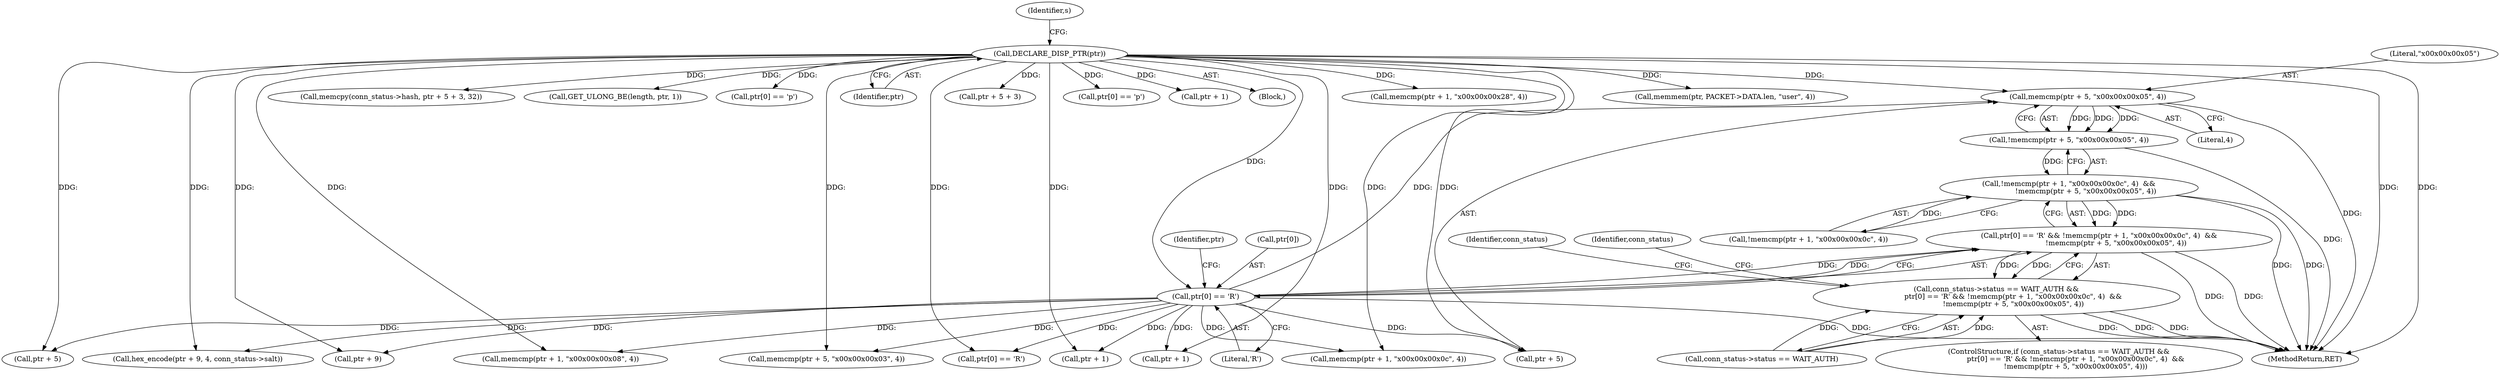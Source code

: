 digraph "0_ettercap_e3abe7d7585ecc420a7cab73313216613aadad5a@API" {
"1000519" [label="(Call,memcmp(ptr + 5, \"\x00\x00\x00\x05\", 4))"];
"1000505" [label="(Call,ptr[0] == 'R')"];
"1000114" [label="(Call,DECLARE_DISP_PTR(ptr))"];
"1000518" [label="(Call,!memcmp(ptr + 5, \"\x00\x00\x00\x05\", 4))"];
"1000510" [label="(Call,!memcmp(ptr + 1, \"\x00\x00\x00\x0c\", 4)  &&\n               !memcmp(ptr + 5, \"\x00\x00\x00\x05\", 4))"];
"1000504" [label="(Call,ptr[0] == 'R' && !memcmp(ptr + 1, \"\x00\x00\x00\x0c\", 4)  &&\n               !memcmp(ptr + 5, \"\x00\x00\x00\x05\", 4))"];
"1000498" [label="(Call,conn_status->status == WAIT_AUTH &&\n               ptr[0] == 'R' && !memcmp(ptr + 1, \"\x00\x00\x00\x0c\", 4)  &&\n               !memcmp(ptr + 5, \"\x00\x00\x00\x05\", 4))"];
"1000570" [label="(Call,ptr + 5)"];
"1000520" [label="(Call,ptr + 5)"];
"1000114" [label="(Call,DECLARE_DISP_PTR(ptr))"];
"1000523" [label="(Literal,\"\x00\x00\x00\x05\")"];
"1000592" [label="(MethodReturn,RET)"];
"1000524" [label="(Literal,4)"];
"1000499" [label="(Call,conn_status->status == WAIT_AUTH)"];
"1000118" [label="(Identifier,s)"];
"1000324" [label="(Call,memcpy(conn_status->hash, ptr + 5 + 3, 32))"];
"1000509" [label="(Literal,'R')"];
"1000390" [label="(Call,GET_ULONG_BE(length, ptr, 1))"];
"1000286" [label="(Call,ptr[0] == 'p')"];
"1000513" [label="(Call,ptr + 1)"];
"1000115" [label="(Identifier,ptr)"];
"1000569" [label="(Call,memcmp(ptr + 5, \"\x00\x00\x00\x03\", 4))"];
"1000514" [label="(Identifier,ptr)"];
"1000505" [label="(Call,ptr[0] == 'R')"];
"1000510" [label="(Call,!memcmp(ptr + 1, \"\x00\x00\x00\x0c\", 4)  &&\n               !memcmp(ptr + 5, \"\x00\x00\x00\x05\", 4))"];
"1000498" [label="(Call,conn_status->status == WAIT_AUTH &&\n               ptr[0] == 'R' && !memcmp(ptr + 1, \"\x00\x00\x00\x0c\", 4)  &&\n               !memcmp(ptr + 5, \"\x00\x00\x00\x05\", 4))"];
"1000328" [label="(Call,ptr + 5 + 3)"];
"1000555" [label="(Call,ptr[0] == 'R')"];
"1000376" [label="(Call,ptr[0] == 'p')"];
"1000301" [label="(Call,ptr + 1)"];
"1000528" [label="(Identifier,conn_status)"];
"1000519" [label="(Call,memcmp(ptr + 5, \"\x00\x00\x00\x05\", 4))"];
"1000518" [label="(Call,!memcmp(ptr + 5, \"\x00\x00\x00\x05\", 4))"];
"1000497" [label="(ControlStructure,if (conn_status->status == WAIT_AUTH &&\n               ptr[0] == 'R' && !memcmp(ptr + 1, \"\x00\x00\x00\x0c\", 4)  &&\n               !memcmp(ptr + 5, \"\x00\x00\x00\x05\", 4)))"];
"1000551" [label="(Identifier,conn_status)"];
"1000113" [label="(Block,)"];
"1000538" [label="(Call,hex_encode(ptr + 9, 4, conn_status->salt))"];
"1000539" [label="(Call,ptr + 9)"];
"1000300" [label="(Call,memcmp(ptr + 1, \"\x00\x00\x00\x28\", 4))"];
"1000504" [label="(Call,ptr[0] == 'R' && !memcmp(ptr + 1, \"\x00\x00\x00\x0c\", 4)  &&\n               !memcmp(ptr + 5, \"\x00\x00\x00\x05\", 4))"];
"1000511" [label="(Call,!memcmp(ptr + 1, \"\x00\x00\x00\x0c\", 4))"];
"1000506" [label="(Call,ptr[0])"];
"1000562" [label="(Call,memcmp(ptr + 1, \"\x00\x00\x00\x08\", 4))"];
"1000563" [label="(Call,ptr + 1)"];
"1000512" [label="(Call,memcmp(ptr + 1, \"\x00\x00\x00\x0c\", 4))"];
"1000169" [label="(Call,memmem(ptr, PACKET->DATA.len, \"user\", 4))"];
"1000519" -> "1000518"  [label="AST: "];
"1000519" -> "1000524"  [label="CFG: "];
"1000520" -> "1000519"  [label="AST: "];
"1000523" -> "1000519"  [label="AST: "];
"1000524" -> "1000519"  [label="AST: "];
"1000518" -> "1000519"  [label="CFG: "];
"1000519" -> "1000592"  [label="DDG: "];
"1000519" -> "1000518"  [label="DDG: "];
"1000519" -> "1000518"  [label="DDG: "];
"1000519" -> "1000518"  [label="DDG: "];
"1000505" -> "1000519"  [label="DDG: "];
"1000114" -> "1000519"  [label="DDG: "];
"1000505" -> "1000504"  [label="AST: "];
"1000505" -> "1000509"  [label="CFG: "];
"1000506" -> "1000505"  [label="AST: "];
"1000509" -> "1000505"  [label="AST: "];
"1000514" -> "1000505"  [label="CFG: "];
"1000504" -> "1000505"  [label="CFG: "];
"1000505" -> "1000592"  [label="DDG: "];
"1000505" -> "1000504"  [label="DDG: "];
"1000505" -> "1000504"  [label="DDG: "];
"1000114" -> "1000505"  [label="DDG: "];
"1000505" -> "1000512"  [label="DDG: "];
"1000505" -> "1000513"  [label="DDG: "];
"1000505" -> "1000520"  [label="DDG: "];
"1000505" -> "1000538"  [label="DDG: "];
"1000505" -> "1000539"  [label="DDG: "];
"1000505" -> "1000555"  [label="DDG: "];
"1000505" -> "1000562"  [label="DDG: "];
"1000505" -> "1000563"  [label="DDG: "];
"1000505" -> "1000569"  [label="DDG: "];
"1000505" -> "1000570"  [label="DDG: "];
"1000114" -> "1000113"  [label="AST: "];
"1000114" -> "1000115"  [label="CFG: "];
"1000115" -> "1000114"  [label="AST: "];
"1000118" -> "1000114"  [label="CFG: "];
"1000114" -> "1000592"  [label="DDG: "];
"1000114" -> "1000592"  [label="DDG: "];
"1000114" -> "1000169"  [label="DDG: "];
"1000114" -> "1000286"  [label="DDG: "];
"1000114" -> "1000300"  [label="DDG: "];
"1000114" -> "1000301"  [label="DDG: "];
"1000114" -> "1000324"  [label="DDG: "];
"1000114" -> "1000328"  [label="DDG: "];
"1000114" -> "1000376"  [label="DDG: "];
"1000114" -> "1000390"  [label="DDG: "];
"1000114" -> "1000512"  [label="DDG: "];
"1000114" -> "1000513"  [label="DDG: "];
"1000114" -> "1000520"  [label="DDG: "];
"1000114" -> "1000538"  [label="DDG: "];
"1000114" -> "1000539"  [label="DDG: "];
"1000114" -> "1000555"  [label="DDG: "];
"1000114" -> "1000562"  [label="DDG: "];
"1000114" -> "1000563"  [label="DDG: "];
"1000114" -> "1000569"  [label="DDG: "];
"1000114" -> "1000570"  [label="DDG: "];
"1000518" -> "1000510"  [label="AST: "];
"1000510" -> "1000518"  [label="CFG: "];
"1000518" -> "1000592"  [label="DDG: "];
"1000518" -> "1000510"  [label="DDG: "];
"1000510" -> "1000504"  [label="AST: "];
"1000510" -> "1000511"  [label="CFG: "];
"1000511" -> "1000510"  [label="AST: "];
"1000504" -> "1000510"  [label="CFG: "];
"1000510" -> "1000592"  [label="DDG: "];
"1000510" -> "1000592"  [label="DDG: "];
"1000510" -> "1000504"  [label="DDG: "];
"1000510" -> "1000504"  [label="DDG: "];
"1000511" -> "1000510"  [label="DDG: "];
"1000504" -> "1000498"  [label="AST: "];
"1000498" -> "1000504"  [label="CFG: "];
"1000504" -> "1000592"  [label="DDG: "];
"1000504" -> "1000592"  [label="DDG: "];
"1000504" -> "1000498"  [label="DDG: "];
"1000504" -> "1000498"  [label="DDG: "];
"1000498" -> "1000497"  [label="AST: "];
"1000498" -> "1000499"  [label="CFG: "];
"1000499" -> "1000498"  [label="AST: "];
"1000528" -> "1000498"  [label="CFG: "];
"1000551" -> "1000498"  [label="CFG: "];
"1000498" -> "1000592"  [label="DDG: "];
"1000498" -> "1000592"  [label="DDG: "];
"1000498" -> "1000592"  [label="DDG: "];
"1000499" -> "1000498"  [label="DDG: "];
"1000499" -> "1000498"  [label="DDG: "];
}
